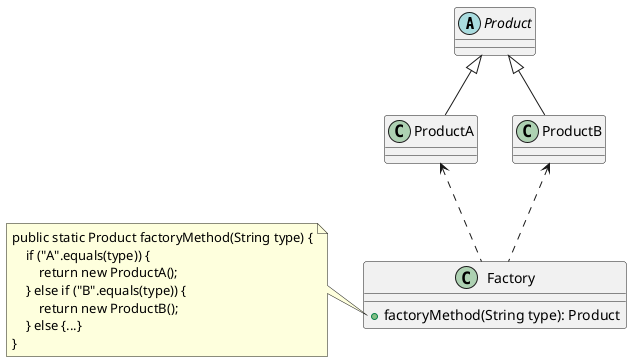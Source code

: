@startuml
'https://plantuml.com/class-diagram

abstract class Product

class ProductA
class ProductB

Product <|-- ProductA
Product <|-- ProductB

class Factory {
    +factoryMethod(String type): Product
}

ProductA <.. Factory
ProductB <.. Factory

note left of Factory::factoryMethod
public static Product factoryMethod(String type) {
    if ("A".equals(type)) {
        return new ProductA();
    } else if ("B".equals(type)) {
        return new ProductB();
    } else {...}
}
end note
@enduml